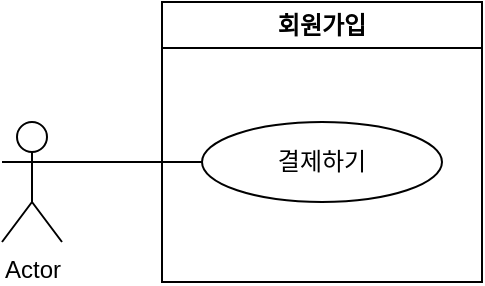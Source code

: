 <mxfile version="21.6.8" type="github">
  <diagram name="페이지-1" id="sUi4ITnrCWdDCHkW8smL">
    <mxGraphModel dx="1221" dy="745" grid="1" gridSize="10" guides="1" tooltips="1" connect="1" arrows="1" fold="1" page="1" pageScale="1" pageWidth="827" pageHeight="1169" math="0" shadow="0">
      <root>
        <mxCell id="0" />
        <mxCell id="1" parent="0" />
        <mxCell id="vDQmSooAo3hc4cKuM4yz-1" value="Actor" style="shape=umlActor;verticalLabelPosition=bottom;verticalAlign=top;html=1;outlineConnect=0;" parent="1" vertex="1">
          <mxGeometry x="40" y="360" width="30" height="60" as="geometry" />
        </mxCell>
        <mxCell id="vDQmSooAo3hc4cKuM4yz-2" value="&lt;font style=&quot;vertical-align: inherit;&quot;&gt;&lt;font style=&quot;vertical-align: inherit;&quot;&gt;&lt;font style=&quot;vertical-align: inherit;&quot;&gt;&lt;font style=&quot;vertical-align: inherit;&quot;&gt;회원가입&lt;br&gt;&lt;/font&gt;&lt;/font&gt;&lt;/font&gt;&lt;/font&gt;" style="swimlane;whiteSpace=wrap;html=1;" parent="1" vertex="1">
          <mxGeometry x="120" y="300" width="160" height="140" as="geometry" />
        </mxCell>
        <mxCell id="vDQmSooAo3hc4cKuM4yz-4" value="&lt;font style=&quot;vertical-align: inherit;&quot;&gt;&lt;font style=&quot;vertical-align: inherit;&quot;&gt;&lt;font style=&quot;vertical-align: inherit;&quot;&gt;&lt;font style=&quot;vertical-align: inherit;&quot;&gt;&lt;font style=&quot;vertical-align: inherit;&quot;&gt;&lt;font style=&quot;vertical-align: inherit;&quot;&gt;결제하기&lt;/font&gt;&lt;/font&gt;&lt;/font&gt;&lt;/font&gt;&lt;br&gt;&lt;/font&gt;&lt;/font&gt;" style="ellipse;whiteSpace=wrap;html=1;" parent="vDQmSooAo3hc4cKuM4yz-2" vertex="1">
          <mxGeometry x="20" y="60" width="120" height="40" as="geometry" />
        </mxCell>
        <mxCell id="vDQmSooAo3hc4cKuM4yz-14" value="" style="endArrow=none;html=1;rounded=0;entryX=0;entryY=0.5;entryDx=0;entryDy=0;exitX=1;exitY=0.333;exitDx=0;exitDy=0;exitPerimeter=0;" parent="1" source="vDQmSooAo3hc4cKuM4yz-1" target="vDQmSooAo3hc4cKuM4yz-4" edge="1">
          <mxGeometry width="50" height="50" relative="1" as="geometry">
            <mxPoint x="80" y="390" as="sourcePoint" />
            <mxPoint x="210" y="390" as="targetPoint" />
          </mxGeometry>
        </mxCell>
      </root>
    </mxGraphModel>
  </diagram>
</mxfile>
